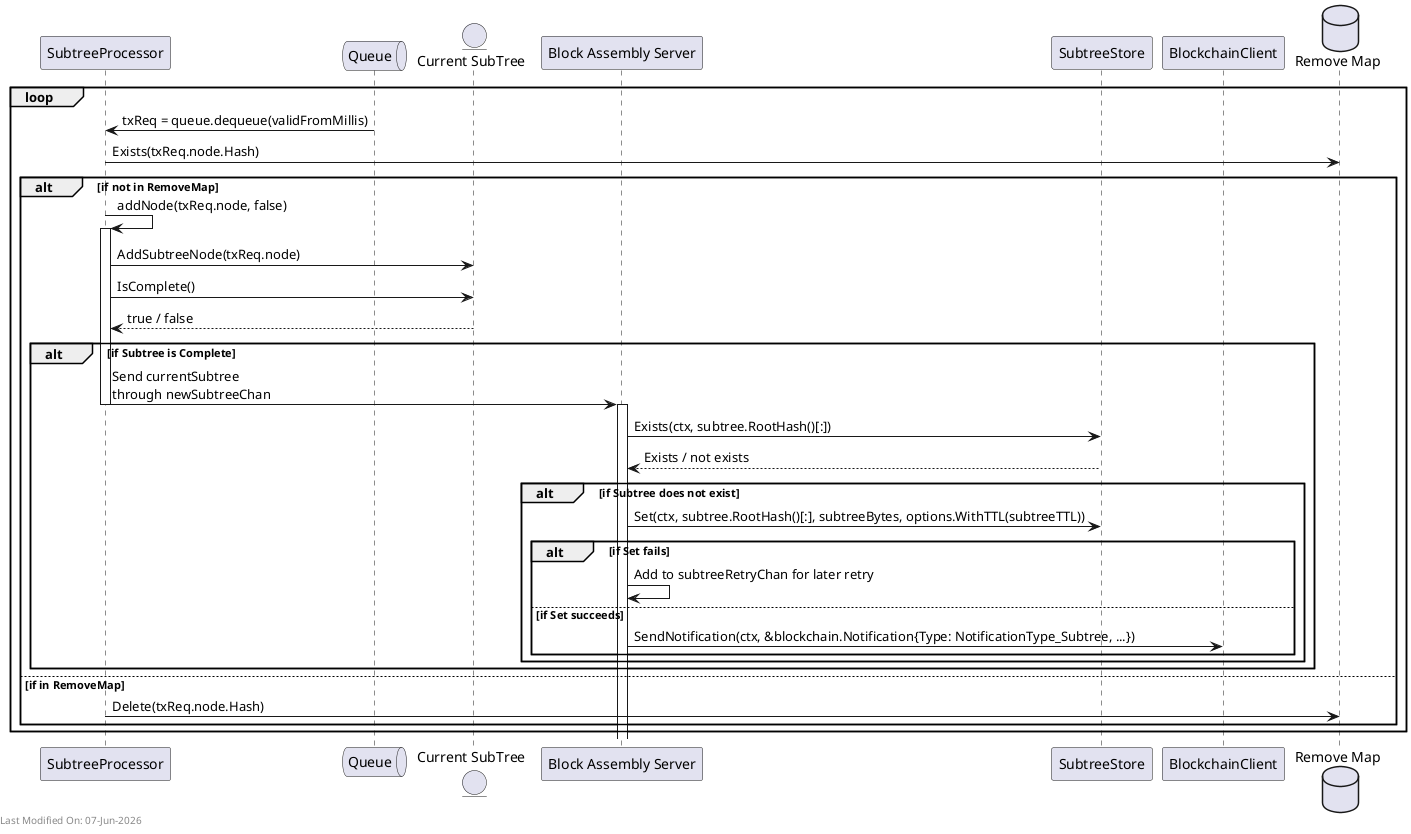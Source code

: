 @startuml
participant "SubtreeProcessor" as SubtreeProc
queue "Queue" as TxQueue
entity "Current SubTree" as currentSubtree
participant "Block Assembly Server" as Server
participant "SubtreeStore" as Store
participant "BlockchainClient" as Blockchain
database "Remove Map" as RemoveMap

loop
    TxQueue -> SubtreeProc : txReq = queue.dequeue(validFromMillis)
    SubtreeProc -> RemoveMap : Exists(txReq.node.Hash)
    alt if not in RemoveMap
        SubtreeProc -> SubtreeProc : addNode(txReq.node, false)
        activate SubtreeProc
        SubtreeProc -> currentSubtree : AddSubtreeNode(txReq.node)
        SubtreeProc -> currentSubtree : IsComplete()
        currentSubtree --> SubtreeProc : true / false

        alt if Subtree is Complete
            SubtreeProc -> Server : Send currentSubtree \nthrough newSubtreeChan
            deactivate SubtreeProc
            activate Server
            Server -> Store : Exists(ctx, subtree.RootHash()[:])
            Store --> Server : Exists / not exists

            alt if Subtree does not exist
                Server -> Store : Set(ctx, subtree.RootHash()[:], subtreeBytes, options.WithTTL(subtreeTTL))
                alt if Set fails
                    Server -> Server : Add to subtreeRetryChan for later retry
                else if Set succeeds
                    Server -> Blockchain : SendNotification(ctx, &blockchain.Notification{Type: NotificationType_Subtree, ...})
                end
            end
        end
    else if in RemoveMap
        SubtreeProc -> RemoveMap : Delete(txReq.node.Hash)
    end
end

left footer Last Modified On: %date("dd-MMM-yyyy")

@enduml

